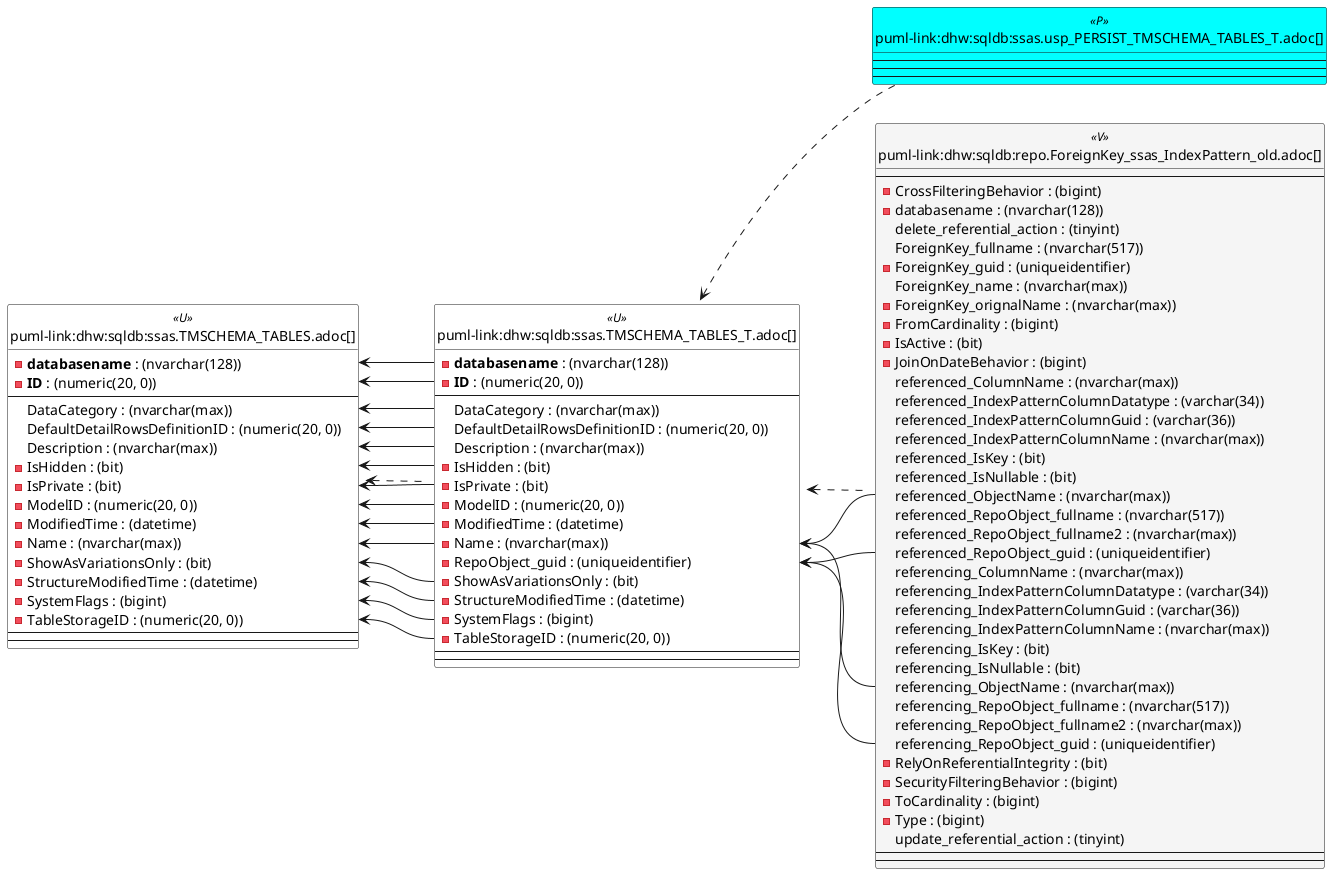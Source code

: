 @startuml
left to right direction
'top to bottom direction
hide circle
'avoide "." issues:
set namespaceSeparator none


skinparam class {
  BackgroundColor White
  BackgroundColor<<FN>> Yellow
  BackgroundColor<<FS>> Yellow
  BackgroundColor<<FT>> LightGray
  BackgroundColor<<IF>> Yellow
  BackgroundColor<<IS>> Yellow
  BackgroundColor<<P>> Aqua
  BackgroundColor<<PC>> Aqua
  BackgroundColor<<SN>> Yellow
  BackgroundColor<<SO>> SlateBlue
  BackgroundColor<<TF>> LightGray
  BackgroundColor<<TR>> Tomato
  BackgroundColor<<U>> White
  BackgroundColor<<V>> WhiteSmoke
  BackgroundColor<<X>> Aqua
  BackgroundColor<<external>> AliceBlue
}


entity "puml-link:dhw:sqldb:repo.ForeignKey_ssas_IndexPattern_old.adoc[]" as repo.ForeignKey_ssas_IndexPattern_old << V >> {
  --
  - CrossFilteringBehavior : (bigint)
  - databasename : (nvarchar(128))
  delete_referential_action : (tinyint)
  ForeignKey_fullname : (nvarchar(517))
  - ForeignKey_guid : (uniqueidentifier)
  ForeignKey_name : (nvarchar(max))
  - ForeignKey_orignalName : (nvarchar(max))
  - FromCardinality : (bigint)
  - IsActive : (bit)
  - JoinOnDateBehavior : (bigint)
  referenced_ColumnName : (nvarchar(max))
  referenced_IndexPatternColumnDatatype : (varchar(34))
  referenced_IndexPatternColumnGuid : (varchar(36))
  referenced_IndexPatternColumnName : (nvarchar(max))
  referenced_IsKey : (bit)
  referenced_IsNullable : (bit)
  referenced_ObjectName : (nvarchar(max))
  referenced_RepoObject_fullname : (nvarchar(517))
  referenced_RepoObject_fullname2 : (nvarchar(max))
  referenced_RepoObject_guid : (uniqueidentifier)
  referencing_ColumnName : (nvarchar(max))
  referencing_IndexPatternColumnDatatype : (varchar(34))
  referencing_IndexPatternColumnGuid : (varchar(36))
  referencing_IndexPatternColumnName : (nvarchar(max))
  referencing_IsKey : (bit)
  referencing_IsNullable : (bit)
  referencing_ObjectName : (nvarchar(max))
  referencing_RepoObject_fullname : (nvarchar(517))
  referencing_RepoObject_fullname2 : (nvarchar(max))
  referencing_RepoObject_guid : (uniqueidentifier)
  - RelyOnReferentialIntegrity : (bit)
  - SecurityFilteringBehavior : (bigint)
  - ToCardinality : (bigint)
  - Type : (bigint)
  update_referential_action : (tinyint)
  --
  --
}

entity "puml-link:dhw:sqldb:ssas.TMSCHEMA_TABLES.adoc[]" as ssas.TMSCHEMA_TABLES << U >> {
  - **databasename** : (nvarchar(128))
  - **ID** : (numeric(20, 0))
  --
  DataCategory : (nvarchar(max))
  DefaultDetailRowsDefinitionID : (numeric(20, 0))
  Description : (nvarchar(max))
  - IsHidden : (bit)
  - IsPrivate : (bit)
  - ModelID : (numeric(20, 0))
  - ModifiedTime : (datetime)
  - Name : (nvarchar(max))
  - ShowAsVariationsOnly : (bit)
  - StructureModifiedTime : (datetime)
  - SystemFlags : (bigint)
  - TableStorageID : (numeric(20, 0))
  --
  --
}

entity "puml-link:dhw:sqldb:ssas.TMSCHEMA_TABLES_T.adoc[]" as ssas.TMSCHEMA_TABLES_T << U >> {
  - **databasename** : (nvarchar(128))
  - **ID** : (numeric(20, 0))
  --
  DataCategory : (nvarchar(max))
  DefaultDetailRowsDefinitionID : (numeric(20, 0))
  Description : (nvarchar(max))
  - IsHidden : (bit)
  - IsPrivate : (bit)
  - ModelID : (numeric(20, 0))
  - ModifiedTime : (datetime)
  - Name : (nvarchar(max))
  - RepoObject_guid : (uniqueidentifier)
  - ShowAsVariationsOnly : (bit)
  - StructureModifiedTime : (datetime)
  - SystemFlags : (bigint)
  - TableStorageID : (numeric(20, 0))
  --
  --
}

entity "puml-link:dhw:sqldb:ssas.usp_PERSIST_TMSCHEMA_TABLES_T.adoc[]" as ssas.usp_PERSIST_TMSCHEMA_TABLES_T << P >> {
  --
  --
  --
}

ssas.TMSCHEMA_TABLES <.. ssas.TMSCHEMA_TABLES_T
ssas.TMSCHEMA_TABLES_T <.. ssas.usp_PERSIST_TMSCHEMA_TABLES_T
ssas.TMSCHEMA_TABLES_T <.. repo.ForeignKey_ssas_IndexPattern_old
"ssas.TMSCHEMA_TABLES::databasename" <-- "ssas.TMSCHEMA_TABLES_T::databasename"
"ssas.TMSCHEMA_TABLES::DataCategory" <-- "ssas.TMSCHEMA_TABLES_T::DataCategory"
"ssas.TMSCHEMA_TABLES::DefaultDetailRowsDefinitionID" <-- "ssas.TMSCHEMA_TABLES_T::DefaultDetailRowsDefinitionID"
"ssas.TMSCHEMA_TABLES::Description" <-- "ssas.TMSCHEMA_TABLES_T::Description"
"ssas.TMSCHEMA_TABLES::ID" <-- "ssas.TMSCHEMA_TABLES_T::ID"
"ssas.TMSCHEMA_TABLES::IsHidden" <-- "ssas.TMSCHEMA_TABLES_T::IsHidden"
"ssas.TMSCHEMA_TABLES::IsPrivate" <-- "ssas.TMSCHEMA_TABLES_T::IsPrivate"
"ssas.TMSCHEMA_TABLES::ModelID" <-- "ssas.TMSCHEMA_TABLES_T::ModelID"
"ssas.TMSCHEMA_TABLES::ModifiedTime" <-- "ssas.TMSCHEMA_TABLES_T::ModifiedTime"
"ssas.TMSCHEMA_TABLES::Name" <-- "ssas.TMSCHEMA_TABLES_T::Name"
"ssas.TMSCHEMA_TABLES::ShowAsVariationsOnly" <-- "ssas.TMSCHEMA_TABLES_T::ShowAsVariationsOnly"
"ssas.TMSCHEMA_TABLES::StructureModifiedTime" <-- "ssas.TMSCHEMA_TABLES_T::StructureModifiedTime"
"ssas.TMSCHEMA_TABLES::SystemFlags" <-- "ssas.TMSCHEMA_TABLES_T::SystemFlags"
"ssas.TMSCHEMA_TABLES::TableStorageID" <-- "ssas.TMSCHEMA_TABLES_T::TableStorageID"
"ssas.TMSCHEMA_TABLES_T::Name" <-- "repo.ForeignKey_ssas_IndexPattern_old::referenced_ObjectName"
"ssas.TMSCHEMA_TABLES_T::Name" <-- "repo.ForeignKey_ssas_IndexPattern_old::referencing_ObjectName"
"ssas.TMSCHEMA_TABLES_T::RepoObject_guid" <-- "repo.ForeignKey_ssas_IndexPattern_old::referenced_RepoObject_guid"
"ssas.TMSCHEMA_TABLES_T::RepoObject_guid" <-- "repo.ForeignKey_ssas_IndexPattern_old::referencing_RepoObject_guid"
@enduml

